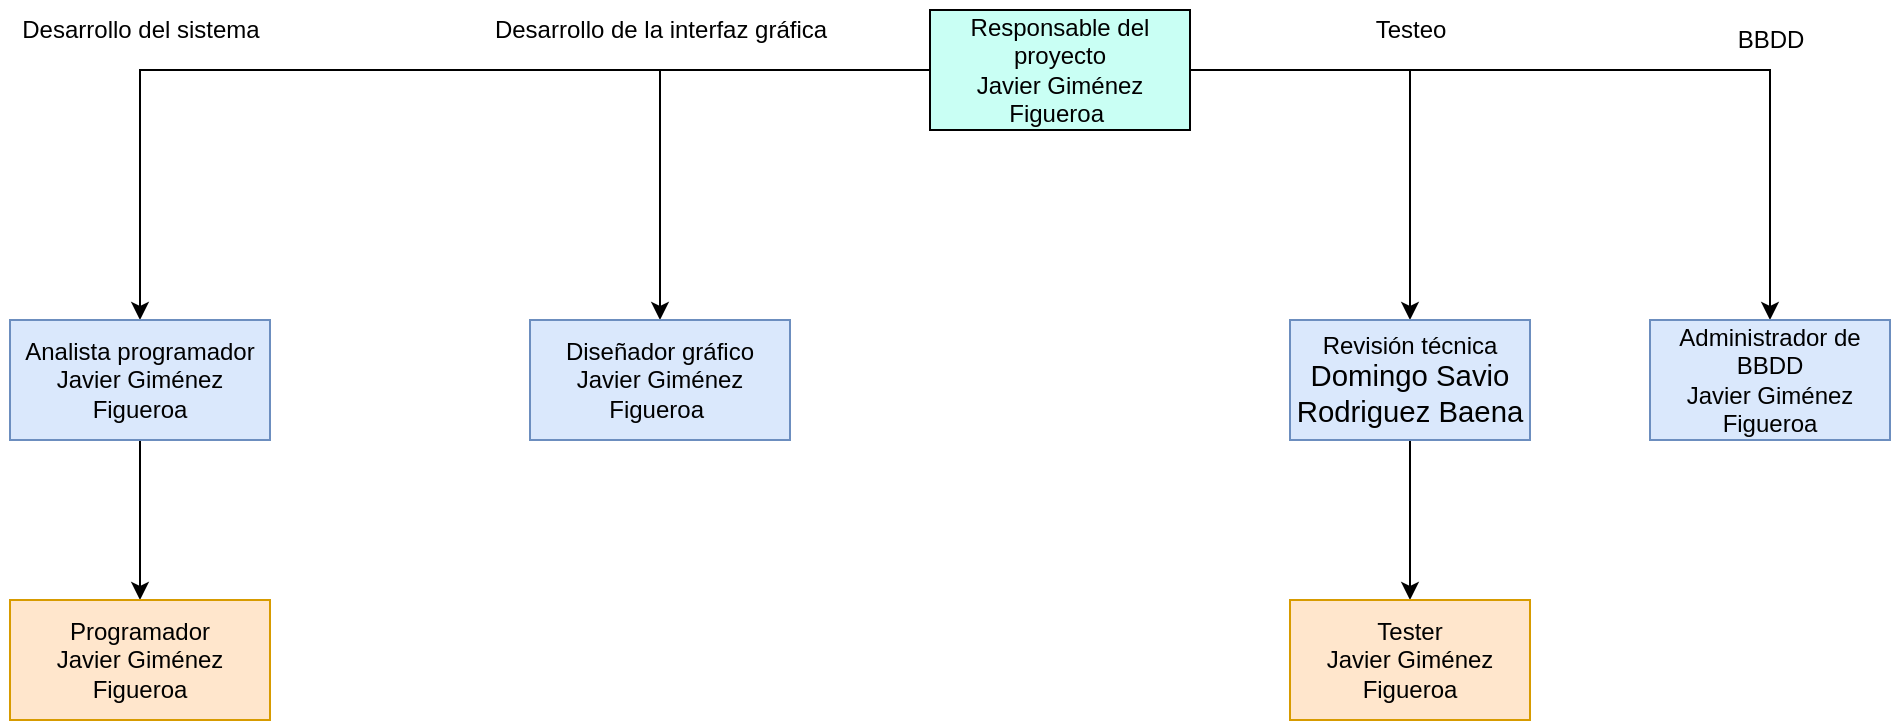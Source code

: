 <mxfile version="20.2.2" type="github">
  <diagram id="UUzW1g3H_31g7wKMQyAc" name="Page-1">
    <mxGraphModel dx="1422" dy="794" grid="1" gridSize="10" guides="1" tooltips="1" connect="1" arrows="1" fold="1" page="1" pageScale="1" pageWidth="3000" pageHeight="2500" math="0" shadow="0">
      <root>
        <mxCell id="0" />
        <mxCell id="1" parent="0" />
        <mxCell id="V-cnAv37CPvVa-fUKpSu-3" value="" style="edgeStyle=orthogonalEdgeStyle;rounded=0;orthogonalLoop=1;jettySize=auto;html=1;" edge="1" parent="1" source="V-cnAv37CPvVa-fUKpSu-1" target="V-cnAv37CPvVa-fUKpSu-2">
          <mxGeometry relative="1" as="geometry" />
        </mxCell>
        <mxCell id="V-cnAv37CPvVa-fUKpSu-7" value="" style="edgeStyle=orthogonalEdgeStyle;rounded=0;orthogonalLoop=1;jettySize=auto;html=1;" edge="1" parent="1" source="V-cnAv37CPvVa-fUKpSu-1" target="V-cnAv37CPvVa-fUKpSu-6">
          <mxGeometry relative="1" as="geometry" />
        </mxCell>
        <mxCell id="V-cnAv37CPvVa-fUKpSu-9" value="" style="edgeStyle=orthogonalEdgeStyle;rounded=0;orthogonalLoop=1;jettySize=auto;html=1;" edge="1" parent="1" source="V-cnAv37CPvVa-fUKpSu-1" target="V-cnAv37CPvVa-fUKpSu-8">
          <mxGeometry relative="1" as="geometry" />
        </mxCell>
        <mxCell id="V-cnAv37CPvVa-fUKpSu-10" style="edgeStyle=orthogonalEdgeStyle;rounded=0;orthogonalLoop=1;jettySize=auto;html=1;exitX=1;exitY=0.5;exitDx=0;exitDy=0;entryX=0.5;entryY=0;entryDx=0;entryDy=0;" edge="1" parent="1" source="V-cnAv37CPvVa-fUKpSu-1" target="V-cnAv37CPvVa-fUKpSu-15">
          <mxGeometry relative="1" as="geometry">
            <mxPoint x="1240" y="320" as="targetPoint" />
          </mxGeometry>
        </mxCell>
        <mxCell id="V-cnAv37CPvVa-fUKpSu-1" value="Responsable del proyecto&lt;br&gt;Javier Giménez Figueroa&amp;nbsp;" style="rounded=0;whiteSpace=wrap;html=1;fillColor=#C9FFF4;" vertex="1" parent="1">
          <mxGeometry x="830" y="185" width="130" height="60" as="geometry" />
        </mxCell>
        <mxCell id="V-cnAv37CPvVa-fUKpSu-2" value="Diseñador gráfico&lt;br&gt;Javier Giménez Figueroa&amp;nbsp;" style="rounded=0;whiteSpace=wrap;html=1;fillColor=#dae8fc;strokeColor=#6c8ebf;" vertex="1" parent="1">
          <mxGeometry x="630" y="340" width="130" height="60" as="geometry" />
        </mxCell>
        <mxCell id="V-cnAv37CPvVa-fUKpSu-17" value="" style="edgeStyle=orthogonalEdgeStyle;rounded=0;orthogonalLoop=1;jettySize=auto;html=1;" edge="1" parent="1" source="V-cnAv37CPvVa-fUKpSu-6" target="V-cnAv37CPvVa-fUKpSu-16">
          <mxGeometry relative="1" as="geometry" />
        </mxCell>
        <mxCell id="V-cnAv37CPvVa-fUKpSu-6" value="Analista programador&lt;br&gt;Javier Giménez Figueroa" style="rounded=0;whiteSpace=wrap;html=1;fillColor=#dae8fc;strokeColor=#6c8ebf;" vertex="1" parent="1">
          <mxGeometry x="370" y="340" width="130" height="60" as="geometry" />
        </mxCell>
        <mxCell id="V-cnAv37CPvVa-fUKpSu-19" value="" style="edgeStyle=orthogonalEdgeStyle;rounded=0;orthogonalLoop=1;jettySize=auto;html=1;" edge="1" parent="1" source="V-cnAv37CPvVa-fUKpSu-8" target="V-cnAv37CPvVa-fUKpSu-18">
          <mxGeometry relative="1" as="geometry" />
        </mxCell>
        <mxCell id="V-cnAv37CPvVa-fUKpSu-8" value="Revisión técnica&lt;br&gt;&lt;span id=&quot;docs-internal-guid-d1149949-7fff-bdbf-34db-fd04fa41e75f&quot;&gt;&lt;span style=&quot;font-size: 11pt; font-family: Calibri, sans-serif; background-color: transparent; font-variant-numeric: normal; font-variant-east-asian: normal; vertical-align: baseline;&quot;&gt;Domingo Savio Rodriguez Baena&lt;/span&gt;&lt;/span&gt;" style="whiteSpace=wrap;html=1;fillColor=#dae8fc;rounded=0;strokeColor=#6c8ebf;" vertex="1" parent="1">
          <mxGeometry x="1010" y="340" width="120" height="60" as="geometry" />
        </mxCell>
        <mxCell id="V-cnAv37CPvVa-fUKpSu-11" value="Desarrollo del sistema" style="text;html=1;align=center;verticalAlign=middle;resizable=0;points=[];autosize=1;strokeColor=none;fillColor=none;" vertex="1" parent="1">
          <mxGeometry x="365" y="180" width="140" height="30" as="geometry" />
        </mxCell>
        <mxCell id="V-cnAv37CPvVa-fUKpSu-12" value="Testeo" style="text;html=1;align=center;verticalAlign=middle;resizable=0;points=[];autosize=1;strokeColor=none;fillColor=none;" vertex="1" parent="1">
          <mxGeometry x="1040" y="180" width="60" height="30" as="geometry" />
        </mxCell>
        <mxCell id="V-cnAv37CPvVa-fUKpSu-13" value="Desarrollo de la interfaz gráfica" style="text;html=1;align=center;verticalAlign=middle;resizable=0;points=[];autosize=1;strokeColor=none;fillColor=none;" vertex="1" parent="1">
          <mxGeometry x="600" y="180" width="190" height="30" as="geometry" />
        </mxCell>
        <mxCell id="V-cnAv37CPvVa-fUKpSu-14" value="BBDD" style="text;html=1;align=center;verticalAlign=middle;resizable=0;points=[];autosize=1;strokeColor=none;fillColor=none;" vertex="1" parent="1">
          <mxGeometry x="1220" y="185" width="60" height="30" as="geometry" />
        </mxCell>
        <mxCell id="V-cnAv37CPvVa-fUKpSu-15" value="Administrador de BBDD&lt;br&gt;Javier Giménez Figueroa" style="whiteSpace=wrap;html=1;fillColor=#dae8fc;rounded=0;strokeColor=#6c8ebf;" vertex="1" parent="1">
          <mxGeometry x="1190" y="340" width="120" height="60" as="geometry" />
        </mxCell>
        <mxCell id="V-cnAv37CPvVa-fUKpSu-16" value="Programador&lt;br&gt;Javier Giménez Figueroa" style="rounded=0;whiteSpace=wrap;html=1;fillColor=#ffe6cc;strokeColor=#d79b00;" vertex="1" parent="1">
          <mxGeometry x="370" y="480" width="130" height="60" as="geometry" />
        </mxCell>
        <mxCell id="V-cnAv37CPvVa-fUKpSu-18" value="Tester&lt;br&gt;Javier Giménez Figueroa" style="whiteSpace=wrap;html=1;fillColor=#ffe6cc;rounded=0;strokeColor=#d79b00;" vertex="1" parent="1">
          <mxGeometry x="1010" y="480" width="120" height="60" as="geometry" />
        </mxCell>
      </root>
    </mxGraphModel>
  </diagram>
</mxfile>
